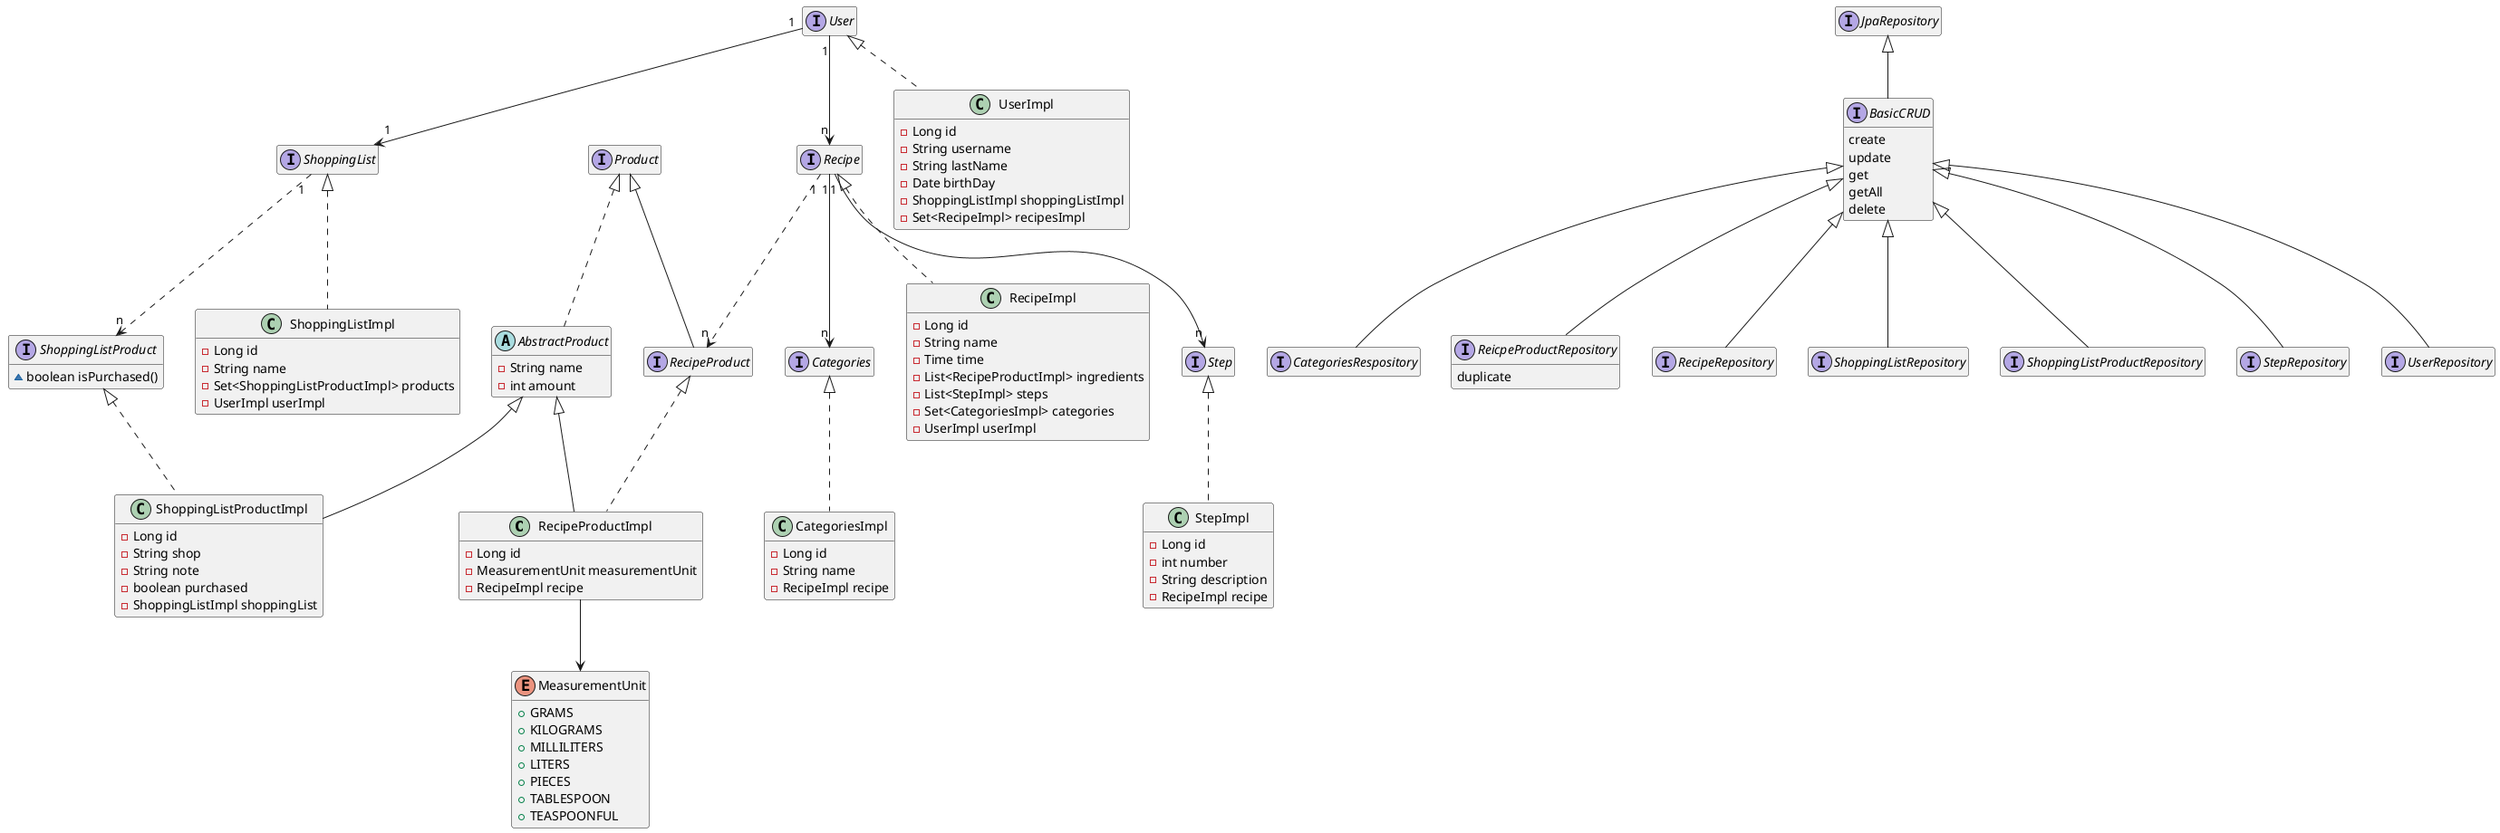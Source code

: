 @startuml

class RecipeProductImpl extends AbstractProduct implements RecipeProduct{
- Long id
- MeasurementUnit measurementUnit
- RecipeImpl recipe
}


class StepImpl implements Step{
- Long id
- int number
- String description
- RecipeImpl recipe
}


interface ShoppingListProduct {
~ boolean isPurchased()
}

interface Step {
}

interface Product {
}

interface Categories {
}

enum MeasurementUnit {
+  GRAMS
+  KILOGRAMS
+  MILLILITERS
+  LITERS
+  PIECES
+  TABLESPOON
+  TEASPOONFUL
}

interface Recipe {
}

class UserImpl implements User  {
- Long id
- String username
- String lastName
- Date birthDay
- ShoppingListImpl shoppingListImpl
- Set<RecipeImpl> recipesImpl
}


class ShoppingListProductImpl extends AbstractProduct implements ShoppingListProduct{
- Long id
- String shop
- String note
- boolean purchased
- ShoppingListImpl shoppingList
}


abstract class AbstractProduct implements Product{
- String name
- int amount
}


class ShoppingListImpl implements ShoppingList {
- Long id
- String name
- Set<ShoppingListProductImpl> products
- UserImpl userImpl
}


interface User {
}

interface ShoppingList {
}

class RecipeImpl implements Recipe {
- Long id
- String name
- Time time
- List<RecipeProductImpl> ingredients
- List<StepImpl> steps
- Set<CategoriesImpl> categories
- UserImpl userImpl
}


class CategoriesImpl implements Categories {
- Long id
- String name
- RecipeImpl recipe
}


interface RecipeProduct extends Product {
}

interface BasicCRUD extends JpaRepository {
    create
    update
    get
    getAll
    delete
}

interface CategoriesRespository extends BasicCRUD

interface ReicpeProductRepository extends BasicCRUD {
    duplicate
}

interface RecipeRepository extends BasicCRUD

interface ShoppingListRepository extends BasicCRUD

interface ShoppingListProductRepository extends BasicCRUD

interface StepRepository extends BasicCRUD

interface UserRepository extends BasicCRUD


ShoppingList "1" ..> "n" ShoppingListProduct

Recipe "1" --> "n" Step
Recipe  "1" ..> "n" RecipeProduct

Recipe "1" --> "n" Categories

User "1" --> "1" ShoppingList
User "1" --> "n" Recipe

RecipeProductImpl --> MeasurementUnit

hide empty members
@enduml